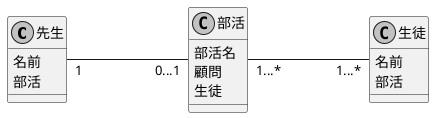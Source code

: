 @startuml class_diagram
' 多対多のクラス図の例

skinparam monochrome true
skinparam shadowing false

' クラスを定義
class 先生{
    名前
    部活
}

class 部活{
  部活名
    顧問
    生徒
    }

class 生徒{
    名前
    部活
}

' 関係を定義 
left to right direction
先生 "1" --- "0...1" 部活
部活 "1...*" --- "1...*" 生徒

' umlの終了を宣言
@enduml